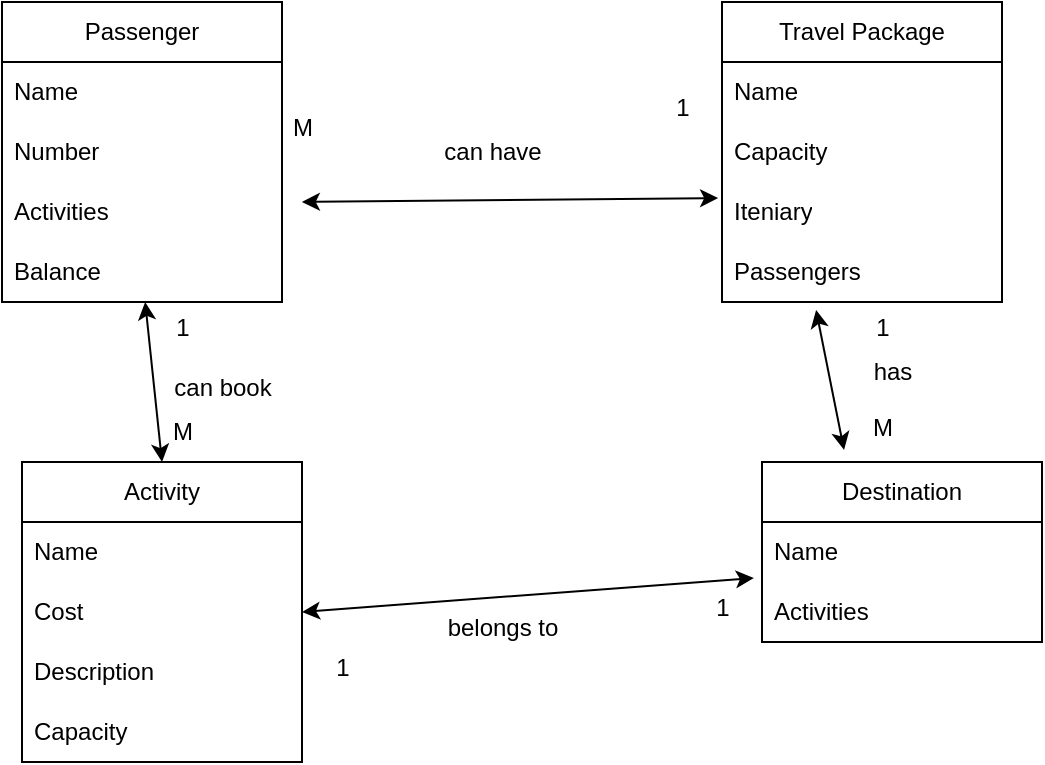 <mxfile version="21.3.4" type="device">
  <diagram name="Page-1" id="y4LcXqCRwSQy247WHRY8">
    <mxGraphModel dx="880" dy="484" grid="1" gridSize="10" guides="1" tooltips="1" connect="1" arrows="1" fold="1" page="1" pageScale="1" pageWidth="827" pageHeight="1169" math="0" shadow="0">
      <root>
        <mxCell id="0" />
        <mxCell id="1" parent="0" />
        <mxCell id="6TnsCyfxkFHR1ubGZ1yI-1" value="Passenger" style="swimlane;fontStyle=0;childLayout=stackLayout;horizontal=1;startSize=30;horizontalStack=0;resizeParent=1;resizeParentMax=0;resizeLast=0;collapsible=1;marginBottom=0;whiteSpace=wrap;html=1;" parent="1" vertex="1">
          <mxGeometry x="90" y="160" width="140" height="150" as="geometry" />
        </mxCell>
        <mxCell id="6TnsCyfxkFHR1ubGZ1yI-2" value="Name" style="text;strokeColor=none;fillColor=none;align=left;verticalAlign=middle;spacingLeft=4;spacingRight=4;overflow=hidden;points=[[0,0.5],[1,0.5]];portConstraint=eastwest;rotatable=0;whiteSpace=wrap;html=1;" parent="6TnsCyfxkFHR1ubGZ1yI-1" vertex="1">
          <mxGeometry y="30" width="140" height="30" as="geometry" />
        </mxCell>
        <mxCell id="6TnsCyfxkFHR1ubGZ1yI-3" value="Number" style="text;strokeColor=none;fillColor=none;align=left;verticalAlign=middle;spacingLeft=4;spacingRight=4;overflow=hidden;points=[[0,0.5],[1,0.5]];portConstraint=eastwest;rotatable=0;whiteSpace=wrap;html=1;" parent="6TnsCyfxkFHR1ubGZ1yI-1" vertex="1">
          <mxGeometry y="60" width="140" height="30" as="geometry" />
        </mxCell>
        <mxCell id="6TnsCyfxkFHR1ubGZ1yI-22" value="Activities" style="text;strokeColor=none;fillColor=none;align=left;verticalAlign=middle;spacingLeft=4;spacingRight=4;overflow=hidden;points=[[0,0.5],[1,0.5]];portConstraint=eastwest;rotatable=0;whiteSpace=wrap;html=1;" parent="6TnsCyfxkFHR1ubGZ1yI-1" vertex="1">
          <mxGeometry y="90" width="140" height="30" as="geometry" />
        </mxCell>
        <mxCell id="6TnsCyfxkFHR1ubGZ1yI-4" value="Balance" style="text;strokeColor=none;fillColor=none;align=left;verticalAlign=middle;spacingLeft=4;spacingRight=4;overflow=hidden;points=[[0,0.5],[1,0.5]];portConstraint=eastwest;rotatable=0;whiteSpace=wrap;html=1;" parent="6TnsCyfxkFHR1ubGZ1yI-1" vertex="1">
          <mxGeometry y="120" width="140" height="30" as="geometry" />
        </mxCell>
        <mxCell id="6TnsCyfxkFHR1ubGZ1yI-5" value="Travel Package" style="swimlane;fontStyle=0;childLayout=stackLayout;horizontal=1;startSize=30;horizontalStack=0;resizeParent=1;resizeParentMax=0;resizeLast=0;collapsible=1;marginBottom=0;whiteSpace=wrap;html=1;" parent="1" vertex="1">
          <mxGeometry x="450" y="160" width="140" height="150" as="geometry" />
        </mxCell>
        <mxCell id="6TnsCyfxkFHR1ubGZ1yI-6" value="Name" style="text;strokeColor=none;fillColor=none;align=left;verticalAlign=middle;spacingLeft=4;spacingRight=4;overflow=hidden;points=[[0,0.5],[1,0.5]];portConstraint=eastwest;rotatable=0;whiteSpace=wrap;html=1;" parent="6TnsCyfxkFHR1ubGZ1yI-5" vertex="1">
          <mxGeometry y="30" width="140" height="30" as="geometry" />
        </mxCell>
        <mxCell id="6TnsCyfxkFHR1ubGZ1yI-7" value="Capacity" style="text;strokeColor=none;fillColor=none;align=left;verticalAlign=middle;spacingLeft=4;spacingRight=4;overflow=hidden;points=[[0,0.5],[1,0.5]];portConstraint=eastwest;rotatable=0;whiteSpace=wrap;html=1;" parent="6TnsCyfxkFHR1ubGZ1yI-5" vertex="1">
          <mxGeometry y="60" width="140" height="30" as="geometry" />
        </mxCell>
        <mxCell id="6TnsCyfxkFHR1ubGZ1yI-8" value="Iteniary" style="text;strokeColor=none;fillColor=none;align=left;verticalAlign=middle;spacingLeft=4;spacingRight=4;overflow=hidden;points=[[0,0.5],[1,0.5]];portConstraint=eastwest;rotatable=0;whiteSpace=wrap;html=1;" parent="6TnsCyfxkFHR1ubGZ1yI-5" vertex="1">
          <mxGeometry y="90" width="140" height="30" as="geometry" />
        </mxCell>
        <mxCell id="6TnsCyfxkFHR1ubGZ1yI-23" value="Passengers" style="text;strokeColor=none;fillColor=none;align=left;verticalAlign=middle;spacingLeft=4;spacingRight=4;overflow=hidden;points=[[0,0.5],[1,0.5]];portConstraint=eastwest;rotatable=0;whiteSpace=wrap;html=1;" parent="6TnsCyfxkFHR1ubGZ1yI-5" vertex="1">
          <mxGeometry y="120" width="140" height="30" as="geometry" />
        </mxCell>
        <mxCell id="6TnsCyfxkFHR1ubGZ1yI-9" value="Activity" style="swimlane;fontStyle=0;childLayout=stackLayout;horizontal=1;startSize=30;horizontalStack=0;resizeParent=1;resizeParentMax=0;resizeLast=0;collapsible=1;marginBottom=0;whiteSpace=wrap;html=1;" parent="1" vertex="1">
          <mxGeometry x="100" y="390" width="140" height="150" as="geometry" />
        </mxCell>
        <mxCell id="6TnsCyfxkFHR1ubGZ1yI-10" value="Name" style="text;strokeColor=none;fillColor=none;align=left;verticalAlign=middle;spacingLeft=4;spacingRight=4;overflow=hidden;points=[[0,0.5],[1,0.5]];portConstraint=eastwest;rotatable=0;whiteSpace=wrap;html=1;" parent="6TnsCyfxkFHR1ubGZ1yI-9" vertex="1">
          <mxGeometry y="30" width="140" height="30" as="geometry" />
        </mxCell>
        <mxCell id="6TnsCyfxkFHR1ubGZ1yI-11" value="Cost" style="text;strokeColor=none;fillColor=none;align=left;verticalAlign=middle;spacingLeft=4;spacingRight=4;overflow=hidden;points=[[0,0.5],[1,0.5]];portConstraint=eastwest;rotatable=0;whiteSpace=wrap;html=1;" parent="6TnsCyfxkFHR1ubGZ1yI-9" vertex="1">
          <mxGeometry y="60" width="140" height="30" as="geometry" />
        </mxCell>
        <mxCell id="6TnsCyfxkFHR1ubGZ1yI-12" value="Description" style="text;strokeColor=none;fillColor=none;align=left;verticalAlign=middle;spacingLeft=4;spacingRight=4;overflow=hidden;points=[[0,0.5],[1,0.5]];portConstraint=eastwest;rotatable=0;whiteSpace=wrap;html=1;" parent="6TnsCyfxkFHR1ubGZ1yI-9" vertex="1">
          <mxGeometry y="90" width="140" height="30" as="geometry" />
        </mxCell>
        <mxCell id="6TnsCyfxkFHR1ubGZ1yI-24" value="Capacity" style="text;strokeColor=none;fillColor=none;align=left;verticalAlign=middle;spacingLeft=4;spacingRight=4;overflow=hidden;points=[[0,0.5],[1,0.5]];portConstraint=eastwest;rotatable=0;whiteSpace=wrap;html=1;" parent="6TnsCyfxkFHR1ubGZ1yI-9" vertex="1">
          <mxGeometry y="120" width="140" height="30" as="geometry" />
        </mxCell>
        <mxCell id="6TnsCyfxkFHR1ubGZ1yI-17" value="Destination" style="swimlane;fontStyle=0;childLayout=stackLayout;horizontal=1;startSize=30;horizontalStack=0;resizeParent=1;resizeParentMax=0;resizeLast=0;collapsible=1;marginBottom=0;whiteSpace=wrap;html=1;" parent="1" vertex="1">
          <mxGeometry x="470" y="390" width="140" height="90" as="geometry" />
        </mxCell>
        <mxCell id="6TnsCyfxkFHR1ubGZ1yI-18" value="Name" style="text;strokeColor=none;fillColor=none;align=left;verticalAlign=middle;spacingLeft=4;spacingRight=4;overflow=hidden;points=[[0,0.5],[1,0.5]];portConstraint=eastwest;rotatable=0;whiteSpace=wrap;html=1;" parent="6TnsCyfxkFHR1ubGZ1yI-17" vertex="1">
          <mxGeometry y="30" width="140" height="30" as="geometry" />
        </mxCell>
        <mxCell id="6TnsCyfxkFHR1ubGZ1yI-19" value="Activities" style="text;strokeColor=none;fillColor=none;align=left;verticalAlign=middle;spacingLeft=4;spacingRight=4;overflow=hidden;points=[[0,0.5],[1,0.5]];portConstraint=eastwest;rotatable=0;whiteSpace=wrap;html=1;" parent="6TnsCyfxkFHR1ubGZ1yI-17" vertex="1">
          <mxGeometry y="60" width="140" height="30" as="geometry" />
        </mxCell>
        <mxCell id="6TnsCyfxkFHR1ubGZ1yI-25" value="" style="endArrow=classic;startArrow=classic;html=1;rounded=0;exitX=1.071;exitY=0.333;exitDx=0;exitDy=0;exitPerimeter=0;entryX=-0.014;entryY=0.267;entryDx=0;entryDy=0;entryPerimeter=0;" parent="1" source="6TnsCyfxkFHR1ubGZ1yI-22" target="6TnsCyfxkFHR1ubGZ1yI-8" edge="1">
          <mxGeometry width="50" height="50" relative="1" as="geometry">
            <mxPoint x="390" y="380" as="sourcePoint" />
            <mxPoint x="440" y="330" as="targetPoint" />
          </mxGeometry>
        </mxCell>
        <mxCell id="6TnsCyfxkFHR1ubGZ1yI-26" value="" style="endArrow=classic;startArrow=classic;html=1;rounded=0;exitX=0.5;exitY=0;exitDx=0;exitDy=0;" parent="1" source="6TnsCyfxkFHR1ubGZ1yI-9" target="6TnsCyfxkFHR1ubGZ1yI-4" edge="1">
          <mxGeometry width="50" height="50" relative="1" as="geometry">
            <mxPoint x="390" y="380" as="sourcePoint" />
            <mxPoint x="440" y="330" as="targetPoint" />
            <Array as="points" />
          </mxGeometry>
        </mxCell>
        <mxCell id="6TnsCyfxkFHR1ubGZ1yI-27" value="" style="endArrow=classic;startArrow=classic;html=1;rounded=0;exitX=1;exitY=0.5;exitDx=0;exitDy=0;entryX=-0.029;entryY=-0.067;entryDx=0;entryDy=0;entryPerimeter=0;" parent="1" source="6TnsCyfxkFHR1ubGZ1yI-11" target="6TnsCyfxkFHR1ubGZ1yI-19" edge="1">
          <mxGeometry width="50" height="50" relative="1" as="geometry">
            <mxPoint x="390" y="380" as="sourcePoint" />
            <mxPoint x="440" y="330" as="targetPoint" />
          </mxGeometry>
        </mxCell>
        <mxCell id="6TnsCyfxkFHR1ubGZ1yI-28" value="" style="endArrow=classic;startArrow=classic;html=1;rounded=0;entryX=0.336;entryY=1.133;entryDx=0;entryDy=0;entryPerimeter=0;exitX=0.293;exitY=-0.067;exitDx=0;exitDy=0;exitPerimeter=0;" parent="1" source="6TnsCyfxkFHR1ubGZ1yI-17" target="6TnsCyfxkFHR1ubGZ1yI-23" edge="1">
          <mxGeometry width="50" height="50" relative="1" as="geometry">
            <mxPoint x="390" y="380" as="sourcePoint" />
            <mxPoint x="440" y="330" as="targetPoint" />
          </mxGeometry>
        </mxCell>
        <mxCell id="6TnsCyfxkFHR1ubGZ1yI-29" value="M" style="text;html=1;align=center;verticalAlign=middle;resizable=0;points=[];autosize=1;strokeColor=none;fillColor=none;" parent="1" vertex="1">
          <mxGeometry x="225" y="208" width="30" height="30" as="geometry" />
        </mxCell>
        <mxCell id="6TnsCyfxkFHR1ubGZ1yI-30" value="1" style="text;html=1;align=center;verticalAlign=middle;resizable=0;points=[];autosize=1;strokeColor=none;fillColor=none;" parent="1" vertex="1">
          <mxGeometry x="415" y="198" width="30" height="30" as="geometry" />
        </mxCell>
        <mxCell id="6TnsCyfxkFHR1ubGZ1yI-31" value="1" style="text;html=1;align=center;verticalAlign=middle;resizable=0;points=[];autosize=1;strokeColor=none;fillColor=none;" parent="1" vertex="1">
          <mxGeometry x="165" y="308" width="30" height="30" as="geometry" />
        </mxCell>
        <mxCell id="6TnsCyfxkFHR1ubGZ1yI-32" value="M" style="text;html=1;align=center;verticalAlign=middle;resizable=0;points=[];autosize=1;strokeColor=none;fillColor=none;" parent="1" vertex="1">
          <mxGeometry x="165" y="360" width="30" height="30" as="geometry" />
        </mxCell>
        <mxCell id="6TnsCyfxkFHR1ubGZ1yI-33" value="1" style="text;html=1;align=center;verticalAlign=middle;resizable=0;points=[];autosize=1;strokeColor=none;fillColor=none;" parent="1" vertex="1">
          <mxGeometry x="515" y="308" width="30" height="30" as="geometry" />
        </mxCell>
        <mxCell id="6TnsCyfxkFHR1ubGZ1yI-34" value="M&lt;br&gt;" style="text;html=1;align=center;verticalAlign=middle;resizable=0;points=[];autosize=1;strokeColor=none;fillColor=none;" parent="1" vertex="1">
          <mxGeometry x="515" y="358" width="30" height="30" as="geometry" />
        </mxCell>
        <mxCell id="6TnsCyfxkFHR1ubGZ1yI-35" value="1" style="text;html=1;align=center;verticalAlign=middle;resizable=0;points=[];autosize=1;strokeColor=none;fillColor=none;" parent="1" vertex="1">
          <mxGeometry x="435" y="448" width="30" height="30" as="geometry" />
        </mxCell>
        <mxCell id="6TnsCyfxkFHR1ubGZ1yI-36" value="1" style="text;html=1;align=center;verticalAlign=middle;resizable=0;points=[];autosize=1;strokeColor=none;fillColor=none;" parent="1" vertex="1">
          <mxGeometry x="245" y="478" width="30" height="30" as="geometry" />
        </mxCell>
        <mxCell id="6TnsCyfxkFHR1ubGZ1yI-37" value="has" style="text;html=1;align=center;verticalAlign=middle;resizable=0;points=[];autosize=1;strokeColor=none;fillColor=none;" parent="1" vertex="1">
          <mxGeometry x="515" y="330" width="40" height="30" as="geometry" />
        </mxCell>
        <mxCell id="6TnsCyfxkFHR1ubGZ1yI-38" value="can have" style="text;html=1;align=center;verticalAlign=middle;resizable=0;points=[];autosize=1;strokeColor=none;fillColor=none;" parent="1" vertex="1">
          <mxGeometry x="300" y="220" width="70" height="30" as="geometry" />
        </mxCell>
        <mxCell id="6TnsCyfxkFHR1ubGZ1yI-39" value="can book" style="text;html=1;align=center;verticalAlign=middle;resizable=0;points=[];autosize=1;strokeColor=none;fillColor=none;" parent="1" vertex="1">
          <mxGeometry x="165" y="338" width="70" height="30" as="geometry" />
        </mxCell>
        <mxCell id="6TnsCyfxkFHR1ubGZ1yI-40" value="belongs to" style="text;html=1;align=center;verticalAlign=middle;resizable=0;points=[];autosize=1;strokeColor=none;fillColor=none;" parent="1" vertex="1">
          <mxGeometry x="300" y="458" width="80" height="30" as="geometry" />
        </mxCell>
      </root>
    </mxGraphModel>
  </diagram>
</mxfile>
